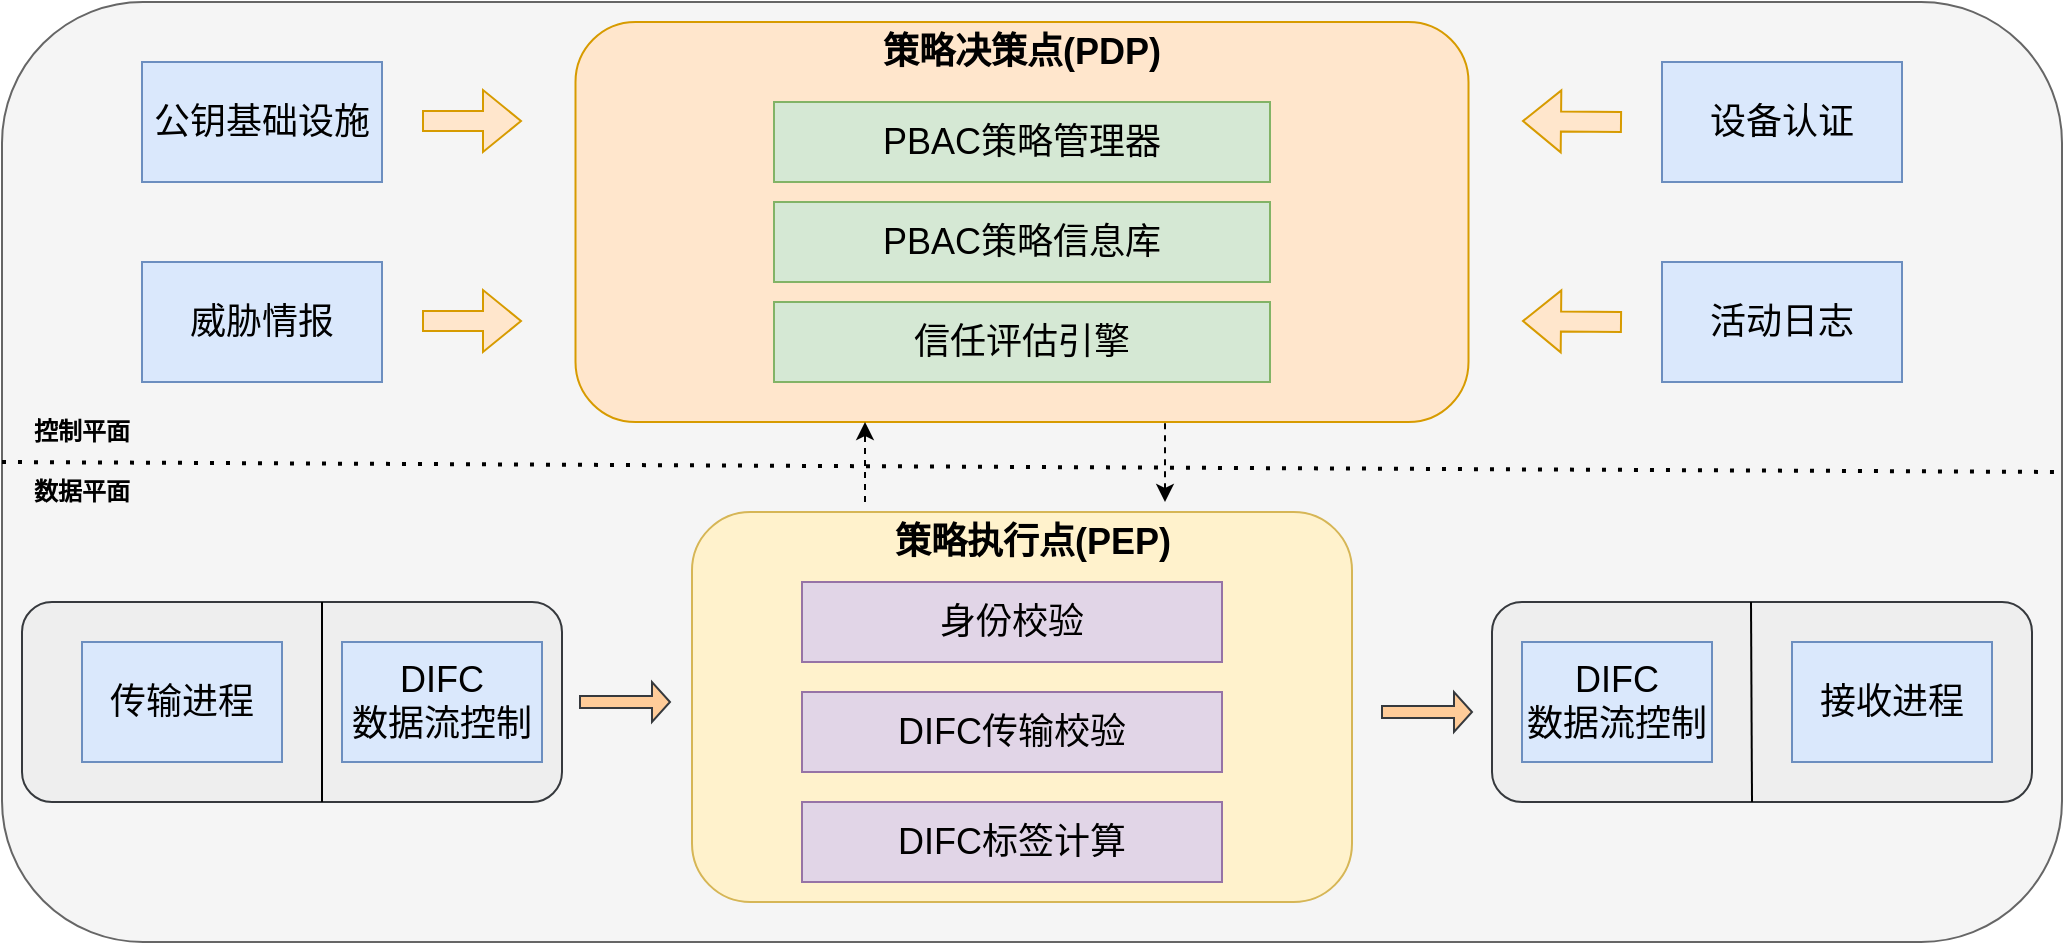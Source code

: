 <mxfile version="21.3.0" type="github">
  <diagram name="第 1 页" id="Qb4k8GEXQSuuynJWTsJw">
    <mxGraphModel dx="1195" dy="657" grid="1" gridSize="10" guides="1" tooltips="1" connect="1" arrows="1" fold="1" page="1" pageScale="1" pageWidth="827" pageHeight="1169" math="0" shadow="0">
      <root>
        <mxCell id="0" />
        <mxCell id="1" parent="0" />
        <mxCell id="Vi5Gioc8bYA2O3Cc7jTk-11" value="" style="rounded=1;whiteSpace=wrap;html=1;fillColor=#f5f5f5;fontColor=#333333;strokeColor=#666666;" parent="1" vertex="1">
          <mxGeometry x="80" y="80" width="1030" height="470" as="geometry" />
        </mxCell>
        <mxCell id="Vi5Gioc8bYA2O3Cc7jTk-12" value="" style="endArrow=none;dashed=1;html=1;dashPattern=1 3;strokeWidth=2;rounded=0;entryX=1;entryY=0.5;entryDx=0;entryDy=0;" parent="1" target="Vi5Gioc8bYA2O3Cc7jTk-11" edge="1">
          <mxGeometry width="50" height="50" relative="1" as="geometry">
            <mxPoint x="80" y="310" as="sourcePoint" />
            <mxPoint x="130" y="260" as="targetPoint" />
          </mxGeometry>
        </mxCell>
        <mxCell id="Vi5Gioc8bYA2O3Cc7jTk-17" value="" style="rounded=1;whiteSpace=wrap;html=1;fillColor=#fff2cc;strokeColor=#d6b656;" parent="1" vertex="1">
          <mxGeometry x="425" y="335" width="330" height="195" as="geometry" />
        </mxCell>
        <mxCell id="Vi5Gioc8bYA2O3Cc7jTk-18" value="&lt;b&gt;&lt;font style=&quot;font-size: 18px;&quot;&gt;策略执行点(PEP)&lt;/font&gt;&lt;/b&gt;" style="text;html=1;strokeColor=none;fillColor=none;align=center;verticalAlign=middle;whiteSpace=wrap;rounded=0;" parent="1" vertex="1">
          <mxGeometry x="513.75" y="335" width="162.5" height="30" as="geometry" />
        </mxCell>
        <mxCell id="Vi5Gioc8bYA2O3Cc7jTk-19" value="&lt;font style=&quot;font-size: 18px;&quot;&gt;DIFC传输校验&lt;/font&gt;" style="rounded=0;whiteSpace=wrap;html=1;fillColor=#e1d5e7;strokeColor=#9673a6;" parent="1" vertex="1">
          <mxGeometry x="480" y="425" width="210" height="40" as="geometry" />
        </mxCell>
        <mxCell id="Vi5Gioc8bYA2O3Cc7jTk-20" value="&lt;font style=&quot;font-size: 18px;&quot;&gt;DIFC标签计算&lt;/font&gt;" style="rounded=0;whiteSpace=wrap;html=1;fillColor=#e1d5e7;strokeColor=#9673a6;" parent="1" vertex="1">
          <mxGeometry x="480" y="480" width="210" height="40" as="geometry" />
        </mxCell>
        <mxCell id="Vi5Gioc8bYA2O3Cc7jTk-22" value="" style="rounded=1;whiteSpace=wrap;html=1;fillColor=#eeeeee;strokeColor=#36393d;" parent="1" vertex="1">
          <mxGeometry x="90" y="380" width="270" height="100" as="geometry" />
        </mxCell>
        <mxCell id="Vi5Gioc8bYA2O3Cc7jTk-23" value="&lt;font style=&quot;font-size: 18px;&quot;&gt;传输进程&lt;/font&gt;" style="rounded=0;whiteSpace=wrap;html=1;fillColor=#dae8fc;strokeColor=#6c8ebf;" parent="1" vertex="1">
          <mxGeometry x="120" y="400" width="100" height="60" as="geometry" />
        </mxCell>
        <mxCell id="Vi5Gioc8bYA2O3Cc7jTk-24" value="&lt;font style=&quot;font-size: 18px;&quot;&gt;DIFC&lt;br&gt;数据流控制&lt;/font&gt;" style="rounded=0;whiteSpace=wrap;html=1;fillColor=#dae8fc;strokeColor=#6c8ebf;" parent="1" vertex="1">
          <mxGeometry x="250" y="400" width="100" height="60" as="geometry" />
        </mxCell>
        <mxCell id="Vi5Gioc8bYA2O3Cc7jTk-26" value="" style="rounded=1;whiteSpace=wrap;html=1;fillColor=#eeeeee;strokeColor=#36393d;" parent="1" vertex="1">
          <mxGeometry x="825" y="380" width="270" height="100" as="geometry" />
        </mxCell>
        <mxCell id="Vi5Gioc8bYA2O3Cc7jTk-27" value="&lt;font style=&quot;font-size: 18px;&quot;&gt;接收进程&lt;/font&gt;" style="rounded=0;whiteSpace=wrap;html=1;fillColor=#dae8fc;strokeColor=#6c8ebf;" parent="1" vertex="1">
          <mxGeometry x="975" y="400" width="100" height="60" as="geometry" />
        </mxCell>
        <mxCell id="Vi5Gioc8bYA2O3Cc7jTk-28" value="&lt;font style=&quot;font-size: 18px;&quot;&gt;DIFC&lt;br&gt;数据流控制&lt;/font&gt;" style="rounded=0;whiteSpace=wrap;html=1;fillColor=#dae8fc;strokeColor=#6c8ebf;" parent="1" vertex="1">
          <mxGeometry x="840" y="400" width="95" height="60" as="geometry" />
        </mxCell>
        <mxCell id="Vi5Gioc8bYA2O3Cc7jTk-29" value="" style="rounded=1;whiteSpace=wrap;html=1;fillColor=#ffe6cc;strokeColor=#d79b00;" parent="1" vertex="1">
          <mxGeometry x="366.75" y="90" width="446.5" height="200" as="geometry" />
        </mxCell>
        <mxCell id="Vi5Gioc8bYA2O3Cc7jTk-30" value="&lt;font style=&quot;font-size: 18px;&quot;&gt;PBAC策略管理器&lt;/font&gt;" style="rounded=0;whiteSpace=wrap;html=1;fillColor=#d5e8d4;strokeColor=#82b366;" parent="1" vertex="1">
          <mxGeometry x="466" y="130" width="248" height="40" as="geometry" />
        </mxCell>
        <mxCell id="Vi5Gioc8bYA2O3Cc7jTk-31" value="&lt;font style=&quot;font-size: 18px;&quot;&gt;PBAC策略信息库&lt;/font&gt;" style="rounded=0;whiteSpace=wrap;html=1;fillColor=#d5e8d4;strokeColor=#82b366;" parent="1" vertex="1">
          <mxGeometry x="466" y="180" width="248" height="40" as="geometry" />
        </mxCell>
        <mxCell id="Vi5Gioc8bYA2O3Cc7jTk-32" value="&lt;font style=&quot;font-size: 18px;&quot;&gt;信任评估引擎&lt;/font&gt;" style="rounded=0;whiteSpace=wrap;html=1;fillColor=#d5e8d4;strokeColor=#82b366;" parent="1" vertex="1">
          <mxGeometry x="466" y="230" width="248" height="40" as="geometry" />
        </mxCell>
        <mxCell id="Vi5Gioc8bYA2O3Cc7jTk-33" value="&lt;b&gt;&lt;font style=&quot;font-size: 18px;&quot;&gt;策略决策点(PDP)&lt;/font&gt;&lt;/b&gt;" style="text;html=1;strokeColor=none;fillColor=none;align=center;verticalAlign=middle;whiteSpace=wrap;rounded=0;" parent="1" vertex="1">
          <mxGeometry x="510.25" y="90" width="159.5" height="30" as="geometry" />
        </mxCell>
        <mxCell id="Vi5Gioc8bYA2O3Cc7jTk-34" value="&lt;font style=&quot;font-size: 18px;&quot;&gt;公钥基础设施&lt;/font&gt;" style="rounded=0;whiteSpace=wrap;html=1;fillColor=#dae8fc;strokeColor=#6c8ebf;" parent="1" vertex="1">
          <mxGeometry x="150" y="110" width="120" height="60" as="geometry" />
        </mxCell>
        <mxCell id="Vi5Gioc8bYA2O3Cc7jTk-35" value="&lt;font style=&quot;font-size: 18px;&quot;&gt;威胁情报&lt;/font&gt;" style="rounded=0;whiteSpace=wrap;html=1;fillColor=#dae8fc;strokeColor=#6c8ebf;" parent="1" vertex="1">
          <mxGeometry x="150" y="210" width="120" height="60" as="geometry" />
        </mxCell>
        <mxCell id="Vi5Gioc8bYA2O3Cc7jTk-36" value="&lt;font style=&quot;font-size: 18px;&quot;&gt;设备认证&lt;/font&gt;" style="rounded=0;whiteSpace=wrap;html=1;fillColor=#dae8fc;strokeColor=#6c8ebf;" parent="1" vertex="1">
          <mxGeometry x="910" y="110" width="120" height="60" as="geometry" />
        </mxCell>
        <mxCell id="Vi5Gioc8bYA2O3Cc7jTk-37" value="&lt;font style=&quot;font-size: 18px;&quot;&gt;活动日志&lt;/font&gt;" style="rounded=0;whiteSpace=wrap;html=1;fillColor=#dae8fc;strokeColor=#6c8ebf;" parent="1" vertex="1">
          <mxGeometry x="910" y="210" width="120" height="60" as="geometry" />
        </mxCell>
        <mxCell id="Vi5Gioc8bYA2O3Cc7jTk-38" value="" style="shape=flexArrow;endArrow=classic;html=1;rounded=0;fillColor=#ffe6cc;strokeColor=#d79b00;" parent="1" edge="1">
          <mxGeometry width="50" height="50" relative="1" as="geometry">
            <mxPoint x="290" y="139.5" as="sourcePoint" />
            <mxPoint x="340" y="139.5" as="targetPoint" />
          </mxGeometry>
        </mxCell>
        <mxCell id="Vi5Gioc8bYA2O3Cc7jTk-39" value="" style="shape=flexArrow;endArrow=classic;html=1;rounded=0;fillColor=#ffe6cc;strokeColor=#d79b00;" parent="1" edge="1">
          <mxGeometry width="50" height="50" relative="1" as="geometry">
            <mxPoint x="290" y="239.5" as="sourcePoint" />
            <mxPoint x="340" y="239.5" as="targetPoint" />
          </mxGeometry>
        </mxCell>
        <mxCell id="Vi5Gioc8bYA2O3Cc7jTk-40" value="" style="shape=flexArrow;endArrow=classic;html=1;rounded=0;fillColor=#ffe6cc;strokeColor=#d79b00;" parent="1" edge="1">
          <mxGeometry width="50" height="50" relative="1" as="geometry">
            <mxPoint x="890" y="140" as="sourcePoint" />
            <mxPoint x="840" y="139.5" as="targetPoint" />
          </mxGeometry>
        </mxCell>
        <mxCell id="Vi5Gioc8bYA2O3Cc7jTk-41" value="" style="shape=flexArrow;endArrow=classic;html=1;rounded=0;fillColor=#ffe6cc;strokeColor=#d79b00;" parent="1" edge="1">
          <mxGeometry width="50" height="50" relative="1" as="geometry">
            <mxPoint x="890" y="240" as="sourcePoint" />
            <mxPoint x="840" y="239.5" as="targetPoint" />
          </mxGeometry>
        </mxCell>
        <mxCell id="Vi5Gioc8bYA2O3Cc7jTk-44" value="" style="endArrow=classic;html=1;rounded=0;dashed=1;" parent="1" edge="1">
          <mxGeometry width="50" height="50" relative="1" as="geometry">
            <mxPoint x="511.5" y="330" as="sourcePoint" />
            <mxPoint x="511.5" y="290" as="targetPoint" />
          </mxGeometry>
        </mxCell>
        <mxCell id="Vi5Gioc8bYA2O3Cc7jTk-45" value="" style="endArrow=none;html=1;rounded=0;endFill=0;startArrow=classic;startFill=1;dashed=1;" parent="1" edge="1">
          <mxGeometry width="50" height="50" relative="1" as="geometry">
            <mxPoint x="661.5" y="330" as="sourcePoint" />
            <mxPoint x="661.5" y="290" as="targetPoint" />
          </mxGeometry>
        </mxCell>
        <mxCell id="Vi5Gioc8bYA2O3Cc7jTk-46" value="" style="endArrow=none;html=1;rounded=0;" parent="1" edge="1">
          <mxGeometry width="50" height="50" relative="1" as="geometry">
            <mxPoint x="240" y="480" as="sourcePoint" />
            <mxPoint x="240" y="380" as="targetPoint" />
          </mxGeometry>
        </mxCell>
        <mxCell id="Vi5Gioc8bYA2O3Cc7jTk-47" value="" style="endArrow=none;html=1;rounded=0;" parent="1" edge="1">
          <mxGeometry width="50" height="50" relative="1" as="geometry">
            <mxPoint x="955" y="480" as="sourcePoint" />
            <mxPoint x="954.5" y="380" as="targetPoint" />
          </mxGeometry>
        </mxCell>
        <mxCell id="Vi5Gioc8bYA2O3Cc7jTk-48" value="&lt;font style=&quot;font-size: 18px;&quot;&gt;身份校验&lt;/font&gt;" style="rounded=0;whiteSpace=wrap;html=1;fillColor=#e1d5e7;strokeColor=#9673a6;" parent="1" vertex="1">
          <mxGeometry x="480" y="370" width="210" height="40" as="geometry" />
        </mxCell>
        <mxCell id="Vi5Gioc8bYA2O3Cc7jTk-49" value="&lt;b&gt;数据平面&lt;/b&gt;" style="text;html=1;strokeColor=none;fillColor=none;align=center;verticalAlign=middle;whiteSpace=wrap;rounded=0;" parent="1" vertex="1">
          <mxGeometry x="90" y="310" width="60" height="30" as="geometry" />
        </mxCell>
        <mxCell id="Vi5Gioc8bYA2O3Cc7jTk-50" value="&lt;b&gt;控制平面&lt;/b&gt;" style="text;html=1;strokeColor=none;fillColor=none;align=center;verticalAlign=middle;whiteSpace=wrap;rounded=0;" parent="1" vertex="1">
          <mxGeometry x="90" y="280" width="60" height="30" as="geometry" />
        </mxCell>
        <mxCell id="Vi5Gioc8bYA2O3Cc7jTk-51" value="" style="shape=singleArrow;whiteSpace=wrap;html=1;fillColor=#ffcc99;strokeColor=#36393d;" parent="1" vertex="1">
          <mxGeometry x="369" y="420" width="45" height="20" as="geometry" />
        </mxCell>
        <mxCell id="Vi5Gioc8bYA2O3Cc7jTk-53" value="" style="shape=singleArrow;whiteSpace=wrap;html=1;fillColor=#ffcc99;strokeColor=#36393d;" parent="1" vertex="1">
          <mxGeometry x="770" y="425" width="45" height="20" as="geometry" />
        </mxCell>
      </root>
    </mxGraphModel>
  </diagram>
</mxfile>
